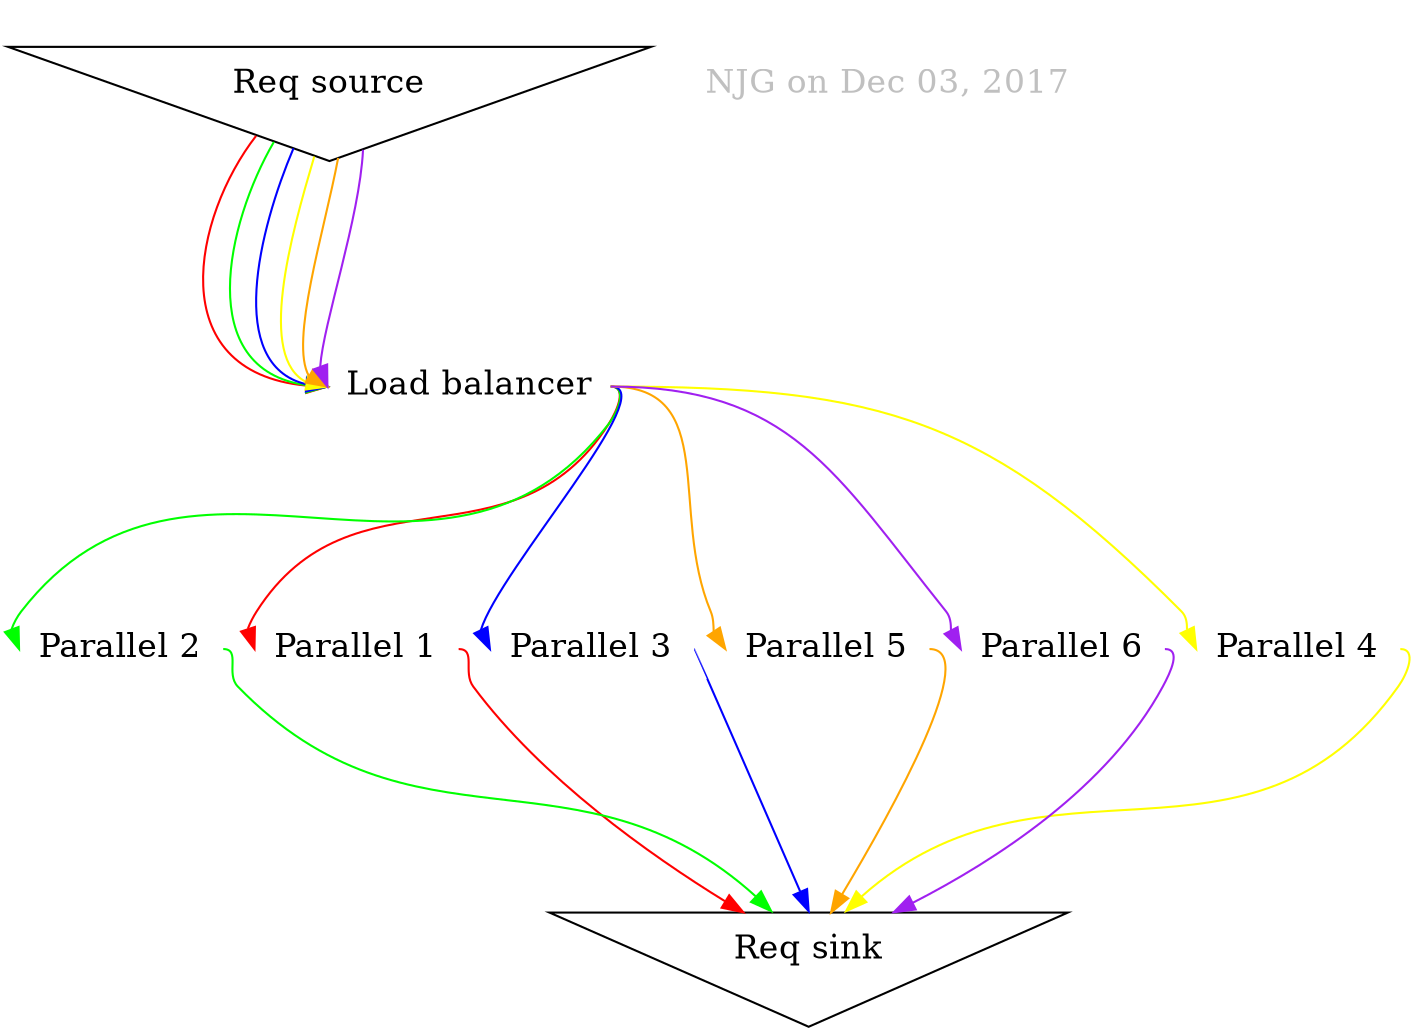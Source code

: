 // Simple PDQ model using embedded PNGs
// Created by NJG on Sunday, December 03, 2017
   
digraph G {
    compound=true;
    ranksep=1.25;

    node [shape=plaintext, fontsize=16, label=""];

    bgcolor=white;
    edge [arrowsize=1, color=black];
    graph[penwidth=0, labelloc="b"];

    /* Nodes */
    //{ rank=same; src; LB };
    
    src [shape=invtriangle, label="Req source"];
    snk [shape=invtriangle, label="Req sink"];
    LB [shape=none, label="Load balancer", image="multi-node.png"];
    svc1 [shape=none, label="Parallel 1", image="multi-node.png"];
    svc2 [shape=none, label="Parallel 2", image="multi-node.png"];
    svc3 [shape=none, label="Parallel 3", image="multi-node.png"];
    svc4 [shape=none, label="Parallel 4", image="multi-node.png"];
    svc5 [shape=none, label="Parallel 5", image="multi-node.png"];
    svc6 [shape=none, label="Parallel 6", image="multi-node.png"];

    /* Relationships */
    src -> LB:w[color="red"];
    LB:e -> svc1:w[color="red"];
    svc1:e -> snk:nnw[color="red"];
    
    src ->  LB:w[color="green"];
    LB:e -> svc2:w[color="green"];
    svc2:e -> snk:nw[color="green"];
    
    src -> LB:w[color="blue"];
    LB:e -> svc3:w[color="blue"];
    svc3:e -> snk:n[color="blue"];
    
    src -> LB:w[color="yellow"];
    LB:e -> svc4:w[color="yellow"];
    svc4:e -> snk:ne[color="yellow"];
    
    src -> LB:w[color="orange"];
    LB:e -> svc5:w[color="orange"];
    svc5:e -> snk[color="orange"];
    
    src -> LB:w[color="purple"];
    LB:e -> svc6:w[color="purple"];
    svc6:e -> snk:nne[color="purple"];
    
    
    copyright [shape=none, fontcolor="gray", label="NJG on Dec 03, 2017"];
}



